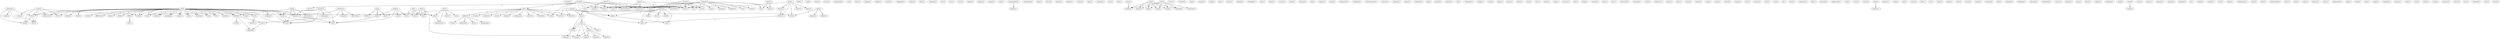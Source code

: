 digraph G {
  starlight [ label="starlight(1)" ];
  dro [ label="dro(5)" ];
  map [ label="map(1)" ];
  put [ label="put(1)" ];
  laughter [ label="laughter(1)" ];
  morale [ label="morale(1)" ];
  dozed [ label="dozed(1)" ];
  living [ label="living(1)" ];
  difference [ label="difference(1)" ];
  camp [ label="camp(1)" ];
  broke [ label="broke(1)" ];
  child [ label="child(2)" ];
  lieutenant [ label="lieutenant(1)" ];
  spread [ label="spread(1)" ];
  voice [ label="voice(1)" ];
  uniform [ label="uniform(3)" ];
  told [ label="told(2)" ];
  colonel [ label="colonel(1)" ];
  woke [ label="woke(1)" ];
  speaking [ label="speaking(1)" ];
  region [ label="region(1)" ];
  take [ label="take(1)" ];
  back [ label="back(1)" ];
  looked [ label="looked(5)" ];
  morning [ label="morning(1)" ];
  lies [ label="lies(1)" ];
  tea [ label="tea(1)" ];
  see [ label="see(4)" ];
  lot [ label="lot(2)" ];
  shell [ label="shell(1)" ];
  stuff [ label="stuff(1)" ];
  face [ label="face(3)" ];
  path [ label="path(1)" ];
  butt [ label="butt(1)" ];
  turban [ label="turban(1)" ];
  eye [ label="eye(1)" ];
  rifle [ label="rifle(2)" ];
  carry [ label="carry(1)" ];
  sorrel [ label="sorrel(1)" ];
  moustache [ label="moustache(1)" ];
  arf [ label="arf(1)" ];
  show [ label="show(1)" ];
  captain [ label="captain(1)" ];
  control [ label="control(1)" ];
  height [ label="height(1)" ];
  saw [ label="saw(1)" ];
  man [ label="man(2)" ];
  led [ label="led(1)" ];
  body [ label="body(2)" ];
  came [ label="came(4)" ];
  hauled [ label="hauled(1)" ];
  staggered [ label="staggered(1)" ];
  corpse [ label="corpse(1)" ];
  steel [ label="steel(1)" ];
  contempt [ label="contempt(1)" ];
  escape [ label="escape(2)" ];
  exists [ label="exists(1)" ];
  soul [ label="soul(1)" ];
  proceeded [ label="proceeded(1)" ];
  today [ label="today(1)" ];
  one [ label="one(1)" ];
  breech [ label="breech(1)" ];
  cord [ label="cord(1)" ];
  twisted [ label="twisted(1)" ];
  work [ label="work(1)" ];
  nose [ label="nose(2)" ];
  extermination [ label="extermination(1)" ];
  clot [ label="clot(1)" ];
  rose [ label="rose(1)" ];
  cover [ label="cover(1)" ];
  length [ label="length(1)" ];
  ohanus [ label="ohanus(1)" ];
  foot [ label="foot(2)" ];
  shoot [ label="shoot(1)" ];
  use [ label="use(1)" ];
  dumbshow [ label="dumbshow(1)" ];
  picked [ label="picked(1)" ];
  meal [ label="meal(1)" ];
  propagandist [ label="propagandist(2)" ];
  library [ label="library(1)" ];
  murdering [ label="murdering(1)" ];
  lined [ label="lined(1)" ];
  drivel [ label="drivel(2)" ];
  branch [ label="branch(1)" ];
  subject [ label="subject(1)" ];
  article [ label="article(1)" ];
  lamb [ label="lamb(1)" ];
  machine [ label="machine(1)" ];
  lay [ label="lay(3)" ];
  sack [ label="sack(2)" ];
  stubble [ label="stubble(1)" ];
  sera [ label="sera(1)" ];
  york [ label="york(1)" ];
  snow [ label="snow(2)" ];
  puddle [ label="puddle(1)" ];
  crown [ label="crown(1)" ];
  scanned [ label="scanned(1)" ];
  left [ label="left(1)" ];
  look [ label="look(1)" ];
  heard [ label="heard(1)" ];
  roar [ label="roar(1)" ];
  brass [ label="brass(1)" ];
  burned [ label="burned(1)" ];
  tsing [ label="tsing(1)" ];
  boy [ label="boy(1)" ];
  closed [ label="closed(1)" ];
  mikhail [ label="mikhail(1)" ];
  karabakh [ label="karabakh(1)" ];
  rode [ label="rode(1)" ];
  verbit [ label="verbit(1)" ];
  erevan [ label="erevan(1)" ];
  looms [ label="looms(1)" ];
  strewed [ label="strewed(1)" ];
  fog [ label="fog(1)" ];
  realism [ label="realism(1)" ];
  sense [ label="sense(1)" ];
  keelhauled [ label="keelhauled(1)" ];
  irreligion [ label="irreligion(1)" ];
  transcaucasus [ label="transcaucasus(1)" ];
  armenia [ label="armenia(3)" ];
  seemed [ label="seemed(1)" ];
  pageant [ label="pageant(1)" ];
  war [ label="war(1)" ];
  mountain [ label="mountain(1)" ];
  action [ label="action(1)" ];
  serve [ label="serve(1)" ];
  showed [ label="showed(1)" ];
  edge [ label="edge(1)" ];
  shrapnel [ label="shrapnel(1)" ];
  jacket [ label="jacket(1)" ];
  evidence [ label="evidence(1)" ];
  edu [ label="edu(2)" ];
  ground [ label="ground(1)" ];
  whistle [ label="whistle(1)" ];
  ate [ label="ate(1)" ];
  treatment [ label="treatment(1)" ];
  followed [ label="followed(2)" ];
  door [ label="door(2)" ];
  staff [ label="staff(1)" ];
  nail [ label="nail(1)" ];
  spur [ label="spur(1)" ];
  horde [ label="horde(1)" ];
  tail [ label="tail(1)" ];
  took [ label="took(2)" ];
  cheese [ label="cheese(1)" ];
  hunk [ label="hunk(1)" ];
  drank [ label="drank(1)" ];
  lowed [ label="lowed(1)" ];
  thumping [ label="thumping(1)" ];
  tartar [ label="tartar(1)" ];
  troop [ label="troop(1)" ];
  keep [ label="keep(2)" ];
  duty [ label="duty(1)" ];
  hair [ label="hair(1)" ];
  droopy [ label="droopy(1)" ];
  cloud [ label="cloud(1)" ];
  place [ label="place(1)" ];
  fire [ label="fire(2)" ];
  mounted [ label="mounted(1)" ];
  horse [ label="horse(1)" ];
  smoke [ label="smoke(2)" ];
  soot [ label="soot(1)" ];
  roof [ label="roof(1)" ];
  line [ label="line(1)" ];
  wattle [ label="wattle(1)" ];
  neck [ label="neck(1)" ];
  pushed [ label="pushed(1)" ];
  check [ label="check(1)" ];
  rock [ label="rock(1)" ];
  bullet [ label="bullet(1)" ];
  guilt [ label="guilt(1)" ];
  reverse [ label="reverse(1)" ];
  fled [ label="fled(1)" ];
  come [ label="come(1)" ];
  abduct [ label="abduct(1)" ];
  dammit [ label="dammit(1)" ];
  earth [ label="earth(1)" ];
  break [ label="break(1)" ];
  wasted [ label="wasted(1)" ];
  dunn [ label="dunn(1)" ];
  arm [ label="arm(1)" ];
  witnessed [ label="witnessed(1)" ];
  tartarski [ label="tartarski(1)" ];
  scrub [ label="scrub(1)" ];
  behaves [ label="behaves(1)" ];
  robert [ label="robert(1)" ];
  mess [ label="mess(1)" ];
  space [ label="space(2)" ];
  dress [ label="dress(1)" ];
  vented [ label="vented(1)" ];
  room [ label="room(1)" ];
  irony [ label="irony(1)" ];
  homespun [ label="homespun(1)" ];
  officer [ label="officer(4)" ];
  pewter [ label="pewter(1)" ];
  reached [ label="reached(1)" ];
  wound [ label="wound(1)" ];
  stomach [ label="stomach(1)" ];
  bowl [ label="bowl(1)" ];
  dough [ label="dough(1)" ];
  turks [ label="turks(1)" ];
  rule [ label="rule(1)" ];
  czarist [ label="czarist(1)" ];
  circled [ label="circled(1)" ];
  brauer [ label="brauer(1)" ];
  way [ label="way(1)" ];
  carcass [ label="carcass(1)" ];
  dro [ label="dro(3)" ];
  husc [ label="husc(1)" ];
  mud [ label="mud(1)" ];
  fly [ label="fly(1)" ];
  flock [ label="flock(1)" ];
  camarade [ label="camarade(1)" ];
  flies [ label="flies(1)" ];
  watched [ label="watched(1)" ];
  christian [ label="christian(1)" ];
  boast [ label="boast(1)" ];
  appressian [ label="appressian(1)" ];
  turk [ label="turk(1)" ];
  proof [ label="proof(1)" ];
  went [ label="went(2)" ];
  gagging [ label="gagging(1)" ];
  scout [ label="scout(1)" ];
  think [ label="think(1)" ];
  anyone [ label="anyone(2)" ];
  clears [ label="clears(1)" ];
  believe [ label="believe(1)" ];
  looney [ label="looney(1)" ];
  re [ label="re(1)" ];
  terror [ label="terror(1)" ];
  stone [ label="stone(2)" ];
  window [ label="window(1)" ];
  gunner [ label="gunner(1)" ];
  scale [ label="scale(1)" ];
  hell [ label="hell(1)" ];
  cotton [ label="cotton(1)" ];
  food [ label="food(1)" ];
  sir [ label="sir(1)" ];
  sahak [ label="sahak(1)" ];
  serdar [ label="serdar(2)" ];
  virvir [ label="virvir(2)" ];
  zuma [ label="zuma(1)" ];
  tripod [ label="tripod(1)" ];
  thought [ label="thought(2)" ];
  charge [ label="charge(1)" ];
  afternoon [ label="afternoon(1)" ];
  floor [ label="floor(1)" ];
  house [ label="house(1)" ];
  swung [ label="swung(1)" ];
  harvard [ label="harvard(2)" ];
  wife [ label="wife(1)" ];
  saw [ label="saw(1)" ];
  smacked [ label="smacked(1)" ];
  daybreak [ label="daybreak(1)" ];
  shooting [ label="shooting(1)" ];
  bloodshed [ label="bloodshed(1)" ];
  idiot [ label="idiot(1)" ];
  paragraph [ label="paragraph(4)" ];
  crook [ label="crook(1)" ];
  genocide [ label="genocide(2)" ];
  source [ label="source(1)" ];
  bientot [ label="bientot(1)" ];
  uucp [ label="uucp(1)" ];
  flame [ label="flame(1)" ];
  wailing [ label="wailing(1)" ];
  clicked [ label="clicked(1)" ];
  djul [ label="djul(4)" ];
  plundered [ label="plundered(1)" ];
  parching [ label="parching(1)" ];
  shook [ label="shook(1)" ];
  stood [ label="stood(2)" ];
  clump [ label="clump(1)" ];
  argic [ label="argic(2)" ];
  hovel [ label="hovel(1)" ];
  wheat [ label="wheat(1)" ];
  expanse [ label="expanse(1)" ];
  poured [ label="poured(1)" ];
  shouted [ label="shouted(2)" ];
  ee [ label="ee(1)" ];
  reeked [ label="reeked(1)" ];
  turkey [ label="turkey(1)" ];
  moslem [ label="moslem(2)" ];
  campaign [ label="campaign(1)" ];
  story [ label="story(1)" ];
  blood [ label="blood(1)" ];
  merrimanov [ label="merrimanov(1)" ];
  lived [ label="lived(1)" ];
  cloth [ label="cloth(1)" ];
  pantomimed [ label="pantomimed(1)" ];
  leave [ label="leave(1)" ];
  held [ label="held(1)" ];
  spine [ label="spine(1)" ];
  distrust [ label="distrust(1)" ];
  utica [ label="utica(1)" ];
  glimmered [ label="glimmered(1)" ];
  sdpa [ label="sdpa(1)" ];
  thank [ label="thank(1)" ];
  gun [ label="gun(1)" ];
  spoke [ label="spoke(2)" ];
  molokan [ label="molokan(1)" ];
  smyrna [ label="smyrna(1)" ];
  knee [ label="knee(1)" ];
  mon [ label="mon(1)" ];
  world [ label="world(1)" ];
  scrap [ label="scrap(1)" ];
  bayonet [ label="bayonet(1)" ];
  writes [ label="writes(1)" ];
  iron [ label="iron(1)" ];
  drowned [ label="drowned(1)" ];
  mist [ label="mist(1)" ];
  dawn [ label="dawn(1)" ];
  dro -> map [ label="1" ];
  dro -> put [ label="1" ];
  dro -> laughter [ label="1" ];
  dro -> morale [ label="1" ];
  dro -> dozed [ label="1" ];
  dro -> living [ label="1" ];
  dro -> difference [ label="1" ];
  dro -> camp [ label="1" ];
  dro -> broke [ label="1" ];
  dro -> child [ label="1" ];
  dro -> lieutenant [ label="1" ];
  dro -> spread [ label="1" ];
  dro -> voice [ label="1" ];
  dro -> uniform [ label="1" ];
  dro -> told [ label="1" ];
  dro -> colonel [ label="1" ];
  dro -> woke [ label="1" ];
  dro -> speaking [ label="1" ];
  dro -> region [ label="1" ];
  dro -> take [ label="1" ];
  dro -> back [ label="1" ];
  dro -> looked [ label="1" ];
  dro -> morning [ label="1" ];
  dro -> lies [ label="1" ];
  dro -> tea [ label="1" ];
  dro -> see [ label="1" ];
  dro -> lot [ label="1" ];
  face -> path [ label="1" ];
  face -> butt [ label="1" ];
  face -> turban [ label="1" ];
  face -> eye [ label="1" ];
  face -> rifle [ label="1" ];
  put -> control [ label="1" ];
  saw -> man [ label="1" ];
  saw -> turban [ label="1" ];
  saw -> led [ label="1" ];
  saw -> body [ label="1" ];
  saw -> came [ label="1" ];
  escape -> exists [ label="1" ];
  escape -> soul [ label="1" ];
  escape -> proceeded [ label="1" ];
  escape -> today [ label="1" ];
  escape -> one [ label="1" ];
  escape -> breech [ label="1" ];
  escape -> cord [ label="1" ];
  escape -> twisted [ label="1" ];
  escape -> work [ label="1" ];
  escape -> nose [ label="1" ];
  escape -> extermination [ label="1" ];
  foot -> shoot [ label="1" ];
  foot -> use [ label="1" ];
  foot -> rifle [ label="1" ];
  foot -> dumbshow [ label="1" ];
  propagandist -> library [ label="1" ];
  lay -> path [ label="1" ];
  lay -> sack [ label="2" ];
  lay -> stubble [ label="2" ];
  snow -> puddle [ label="1" ];
  left -> butt [ label="1" ];
  left -> eye [ label="1" ];
  left -> rifle [ label="1" ];
  heard -> roar [ label="1" ];
  heard -> brass [ label="1" ];
  armenia -> soul [ label="1" ];
  armenia -> roar [ label="1" ];
  armenia -> proceeded [ label="1" ];
  armenia -> today [ label="1" ];
  armenia -> seemed [ label="1" ];
  armenia -> pageant [ label="1" ];
  armenia -> brass [ label="1" ];
  armenia -> war [ label="1" ];
  armenia -> work [ label="1" ];
  armenia -> mountain [ label="1" ];
  armenia -> action [ label="1" ];
  armenia -> serve [ label="1" ];
  armenia -> extermination [ label="1" ];
  followed -> door [ label="1" ];
  followed -> staff [ label="1" ];
  followed -> nail [ label="1" ];
  followed -> spur [ label="1" ];
  followed -> horde [ label="1" ];
  followed -> nose [ label="1" ];
  followed -> tail [ label="1" ];
  took -> cheese [ label="1" ];
  took -> hunk [ label="1" ];
  took -> puddle [ label="1" ];
  took -> drank [ label="1" ];
  took -> lowed [ label="1" ];
  took -> thumping [ label="1" ];
  tartar -> lieutenant [ label="1" ];
  tartar -> voice [ label="1" ];
  tartar -> troop [ label="1" ];
  tartar -> told [ label="1" ];
  tartar -> woke [ label="1" ];
  tartar -> keep [ label="1" ];
  tartar -> duty [ label="1" ];
  child -> hair [ label="1" ];
  fire -> mounted [ label="1" ];
  fire -> cheese [ label="1" ];
  fire -> hunk [ label="1" ];
  fire -> puddle [ label="1" ];
  fire -> drank [ label="1" ];
  fire -> lowed [ label="1" ];
  fire -> thumping [ label="1" ];
  smoke -> sack [ label="1" ];
  smoke -> soot [ label="1" ];
  smoke -> roof [ label="1" ];
  smoke -> line [ label="1" ];
  man -> turban [ label="1" ];
  man -> pushed [ label="1" ];
  man -> body [ label="1" ];
  man -> check [ label="1" ];
  come -> abduct [ label="1" ];
  come -> dammit [ label="1" ];
  come -> earth [ label="1" ];
  space -> earth [ label="1" ];
  space -> door [ label="1" ];
  space -> nail [ label="1" ];
  one -> breech [ label="1" ];
  one -> homespun [ label="1" ];
  one -> uniform [ label="1" ];
  one -> officer [ label="1" ];
  one -> pewter [ label="1" ];
  one -> reached [ label="1" ];
  one -> wound [ label="1" ];
  one -> cord [ label="1" ];
  one -> twisted [ label="1" ];
  one -> stomach [ label="1" ];
  one -> bowl [ label="1" ];
  one -> nose [ label="1" ];
  one -> dough [ label="1" ];
  turks -> rule [ label="1" ];
  turks -> work [ label="1" ];
  turks -> mountain [ label="1" ];
  turks -> czarist [ label="1" ];
  turks -> serve [ label="1" ];
  turks -> extermination [ label="1" ];
  dro -> uniform [ label="1" ];
  dro -> told [ label="1" ];
  dro -> colonel [ label="1" ];
  dro -> woke [ label="1" ];
  dro -> speaking [ label="1" ];
  dro -> region [ label="1" ];
  dro -> take [ label="1" ];
  dro -> back [ label="1" ];
  dro -> looked [ label="1" ];
  dro -> morning [ label="1" ];
  dro -> lies [ label="1" ];
  dro -> tea [ label="1" ];
  dro -> see [ label="1" ];
  dro -> lot [ label="1" ];
  christian -> told [ label="1" ];
  christian -> boast [ label="1" ];
  christian -> keep [ label="1" ];
  christian -> duty [ label="1" ];
  uniform -> proof [ label="1" ];
  uniform -> went [ label="1" ];
  uniform -> gagging [ label="1" ];
  told -> keep [ label="1" ];
  told -> duty [ label="1" ];
  think -> earth [ label="1" ];
  think -> anyone [ label="1" ];
  think -> clears [ label="1" ];
  think -> believe [ label="1" ];
  think -> looney [ label="1" ];
  think -> re [ label="1" ];
  stone -> window [ label="1" ];
  sack -> line [ label="1" ];
  anyone -> believe [ label="1" ];
  serdar -> virvir [ label="1" ];
  serdar -> zuma [ label="1" ];
  serdar -> work [ label="1" ];
  serdar -> re [ label="1" ];
  serdar -> mountain [ label="1" ];
  serdar -> serve [ label="1" ];
  serdar -> extermination [ label="1" ];
  thought -> charge [ label="1" ];
  thought -> afternoon [ label="1" ];
  thought -> looked [ label="1" ];
  thought -> went [ label="1" ];
  door -> saw [ label="1" ];
  door -> came [ label="1" ];
  believe -> nail [ label="1" ];
  saw -> came [ label="1" ];
  rifle -> dumbshow [ label="1" ];
  officer -> idiot [ label="1" ];
  officer -> paragraph [ label="1" ];
  officer -> crook [ label="1" ];
  officer -> genocide [ label="2" ];
  came -> wailing [ label="1" ];
  djul -> looked [ label="1" ];
  djul -> lies [ label="1" ];
  djul -> plundered [ label="1" ];
  djul -> see [ label="1" ];
  stood -> clump [ label="1" ];
  argic -> work [ label="1" ];
  argic -> re [ label="1" ];
  argic -> mountain [ label="1" ];
  argic -> serve [ label="1" ];
  argic -> extermination [ label="1" ];
  moslem -> back [ label="1" ];
  moslem -> looked [ label="1" ];
  moslem -> line [ label="1" ];
  moslem -> campaign [ label="1" ];
  moslem -> see [ label="1" ];
  back -> line [ label="1" ];
  back -> see [ label="1" ];
  looked -> line [ label="1" ];
  looked -> see [ label="2" ];
  nose -> tail [ label="1" ];
  went -> gagging [ label="1" ];
}
